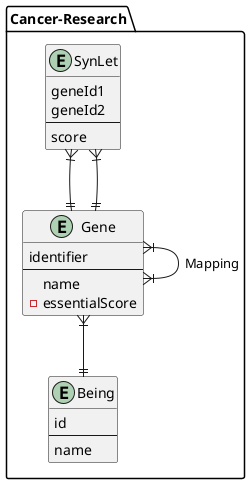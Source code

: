 @startuml
package "Cancer-Research" {
  Entity Gene {
    identifier
    --
    name
    - essentialScore
  }
  Entity SynLet {
    geneId1
    geneId2
    --
    score
  }
  Entity Being {
    id
    --
    name
  }
  
  Gene }|--|| Being
  SynLet }|--|| Gene
  SynLet }|--|| Gene
  Gene }|--|{ Gene : Mapping
}
@enduml
